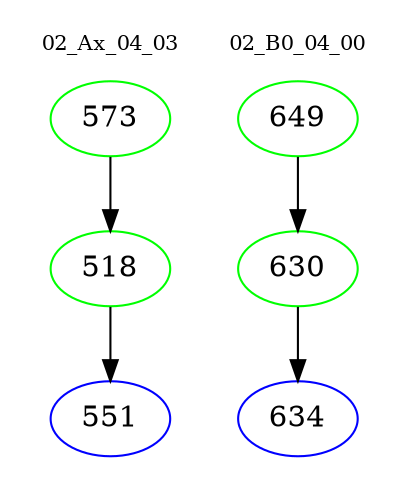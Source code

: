 digraph{
subgraph cluster_0 {
color = white
label = "02_Ax_04_03";
fontsize=10;
T0_573 [label="573", color="green"]
T0_573 -> T0_518 [color="black"]
T0_518 [label="518", color="green"]
T0_518 -> T0_551 [color="black"]
T0_551 [label="551", color="blue"]
}
subgraph cluster_1 {
color = white
label = "02_B0_04_00";
fontsize=10;
T1_649 [label="649", color="green"]
T1_649 -> T1_630 [color="black"]
T1_630 [label="630", color="green"]
T1_630 -> T1_634 [color="black"]
T1_634 [label="634", color="blue"]
}
}
